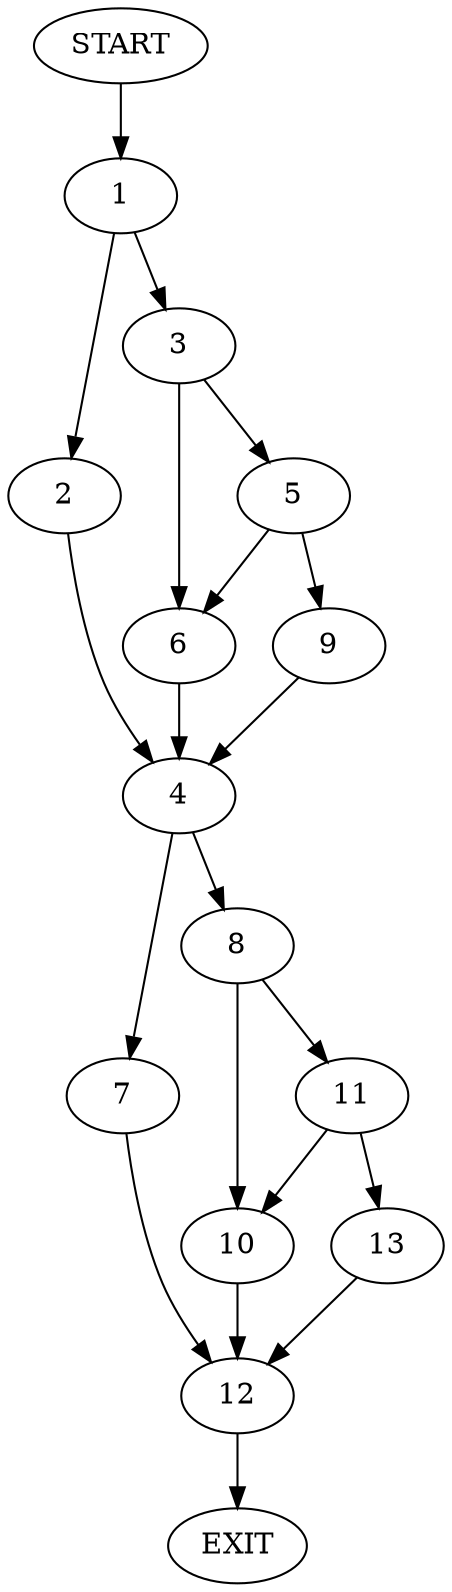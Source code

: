 digraph {
0 [label="START"]
14 [label="EXIT"]
0 -> 1
1 -> 2
1 -> 3
2 -> 4
3 -> 5
3 -> 6
4 -> 7
4 -> 8
5 -> 9
5 -> 6
6 -> 4
9 -> 4
8 -> 10
8 -> 11
7 -> 12
12 -> 14
10 -> 12
11 -> 10
11 -> 13
13 -> 12
}
